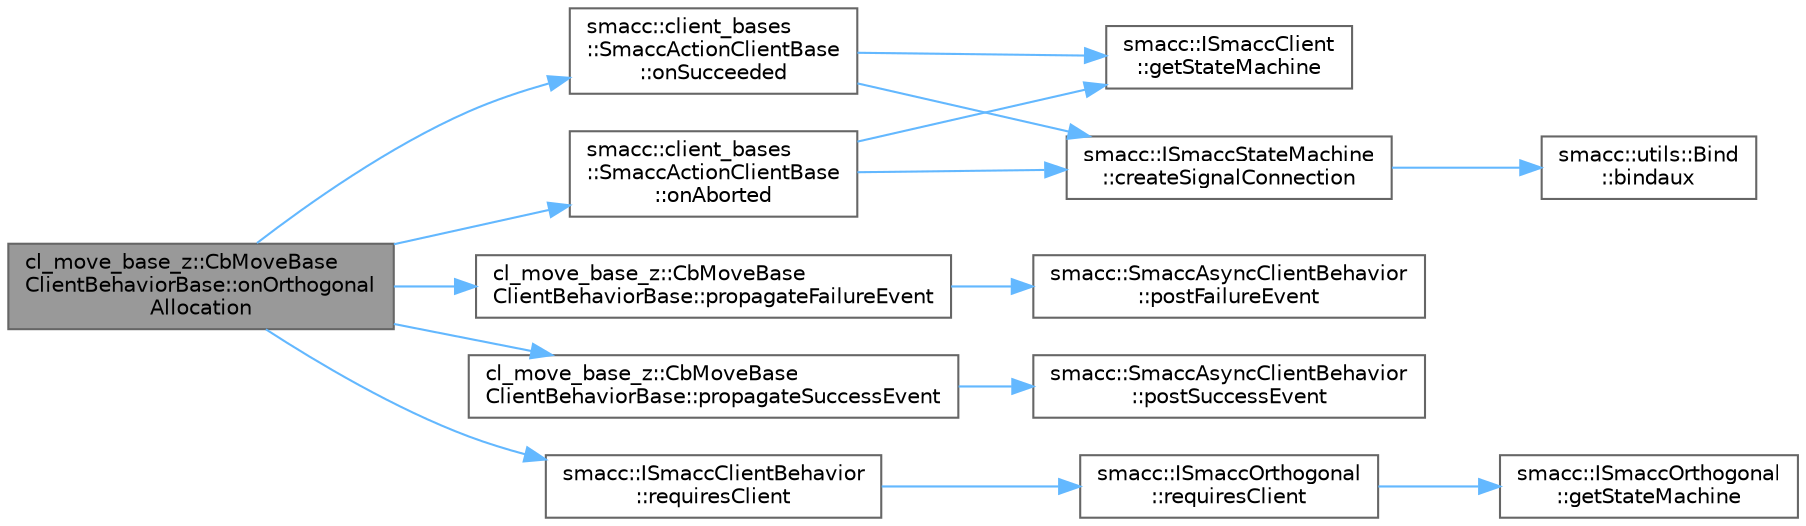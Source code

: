 digraph "cl_move_base_z::CbMoveBaseClientBehaviorBase::onOrthogonalAllocation"
{
 // LATEX_PDF_SIZE
  bgcolor="transparent";
  edge [fontname=Helvetica,fontsize=10,labelfontname=Helvetica,labelfontsize=10];
  node [fontname=Helvetica,fontsize=10,shape=box,height=0.2,width=0.4];
  rankdir="LR";
  Node1 [label="cl_move_base_z::CbMoveBase\lClientBehaviorBase::onOrthogonal\lAllocation",height=0.2,width=0.4,color="gray40", fillcolor="grey60", style="filled", fontcolor="black",tooltip=" "];
  Node1 -> Node2 [color="steelblue1",style="solid"];
  Node2 [label="smacc::client_bases\l::SmaccActionClientBase\l::onAborted",height=0.2,width=0.4,color="grey40", fillcolor="white", style="filled",URL="$classsmacc_1_1client__bases_1_1SmaccActionClientBase.html#a75c58162621a705bfd11efdf068eb06b",tooltip=" "];
  Node2 -> Node3 [color="steelblue1",style="solid"];
  Node3 [label="smacc::ISmaccStateMachine\l::createSignalConnection",height=0.2,width=0.4,color="grey40", fillcolor="white", style="filled",URL="$classsmacc_1_1ISmaccStateMachine.html#adf0f42ade0c65cc471960fe2a7c42da2",tooltip=" "];
  Node3 -> Node4 [color="steelblue1",style="solid"];
  Node4 [label="smacc::utils::Bind\l::bindaux",height=0.2,width=0.4,color="grey40", fillcolor="white", style="filled",URL="$structsmacc_1_1utils_1_1Bind.html#a4379a4589306c1e19510059f64bb738c",tooltip=" "];
  Node2 -> Node5 [color="steelblue1",style="solid"];
  Node5 [label="smacc::ISmaccClient\l::getStateMachine",height=0.2,width=0.4,color="grey40", fillcolor="white", style="filled",URL="$classsmacc_1_1ISmaccClient.html#aec51d4712404cb9882b86e4c854bb93a",tooltip=" "];
  Node1 -> Node6 [color="steelblue1",style="solid"];
  Node6 [label="smacc::client_bases\l::SmaccActionClientBase\l::onSucceeded",height=0.2,width=0.4,color="grey40", fillcolor="white", style="filled",URL="$classsmacc_1_1client__bases_1_1SmaccActionClientBase.html#af6d77c27d21b2e4f621f53c5f1df088b",tooltip=" "];
  Node6 -> Node3 [color="steelblue1",style="solid"];
  Node6 -> Node5 [color="steelblue1",style="solid"];
  Node1 -> Node7 [color="steelblue1",style="solid"];
  Node7 [label="cl_move_base_z::CbMoveBase\lClientBehaviorBase::propagateFailureEvent",height=0.2,width=0.4,color="grey40", fillcolor="white", style="filled",URL="$classcl__move__base__z_1_1CbMoveBaseClientBehaviorBase.html#a8a1d14d98893dc21c4cb2b28c35e9b09",tooltip=" "];
  Node7 -> Node8 [color="steelblue1",style="solid"];
  Node8 [label="smacc::SmaccAsyncClientBehavior\l::postFailureEvent",height=0.2,width=0.4,color="grey40", fillcolor="white", style="filled",URL="$classsmacc_1_1SmaccAsyncClientBehavior.html#af6fa358cb1ab5ed16791a201f59260e0",tooltip=" "];
  Node1 -> Node9 [color="steelblue1",style="solid"];
  Node9 [label="cl_move_base_z::CbMoveBase\lClientBehaviorBase::propagateSuccessEvent",height=0.2,width=0.4,color="grey40", fillcolor="white", style="filled",URL="$classcl__move__base__z_1_1CbMoveBaseClientBehaviorBase.html#a12109fd9132a93140e4f022ee052e2ed",tooltip=" "];
  Node9 -> Node10 [color="steelblue1",style="solid"];
  Node10 [label="smacc::SmaccAsyncClientBehavior\l::postSuccessEvent",height=0.2,width=0.4,color="grey40", fillcolor="white", style="filled",URL="$classsmacc_1_1SmaccAsyncClientBehavior.html#adf18efe1f0e4eacc1277b8865a8a94b1",tooltip=" "];
  Node1 -> Node11 [color="steelblue1",style="solid"];
  Node11 [label="smacc::ISmaccClientBehavior\l::requiresClient",height=0.2,width=0.4,color="grey40", fillcolor="white", style="filled",URL="$classsmacc_1_1ISmaccClientBehavior.html#a32b16e99e3b4cb289414203dc861a440",tooltip=" "];
  Node11 -> Node12 [color="steelblue1",style="solid"];
  Node12 [label="smacc::ISmaccOrthogonal\l::requiresClient",height=0.2,width=0.4,color="grey40", fillcolor="white", style="filled",URL="$classsmacc_1_1ISmaccOrthogonal.html#a602e16b09f8a1b3de889f2f3d90a3211",tooltip=" "];
  Node12 -> Node13 [color="steelblue1",style="solid"];
  Node13 [label="smacc::ISmaccOrthogonal\l::getStateMachine",height=0.2,width=0.4,color="grey40", fillcolor="white", style="filled",URL="$classsmacc_1_1ISmaccOrthogonal.html#aae265ec480b8ed552ddc79afd2d93a62",tooltip=" "];
}
